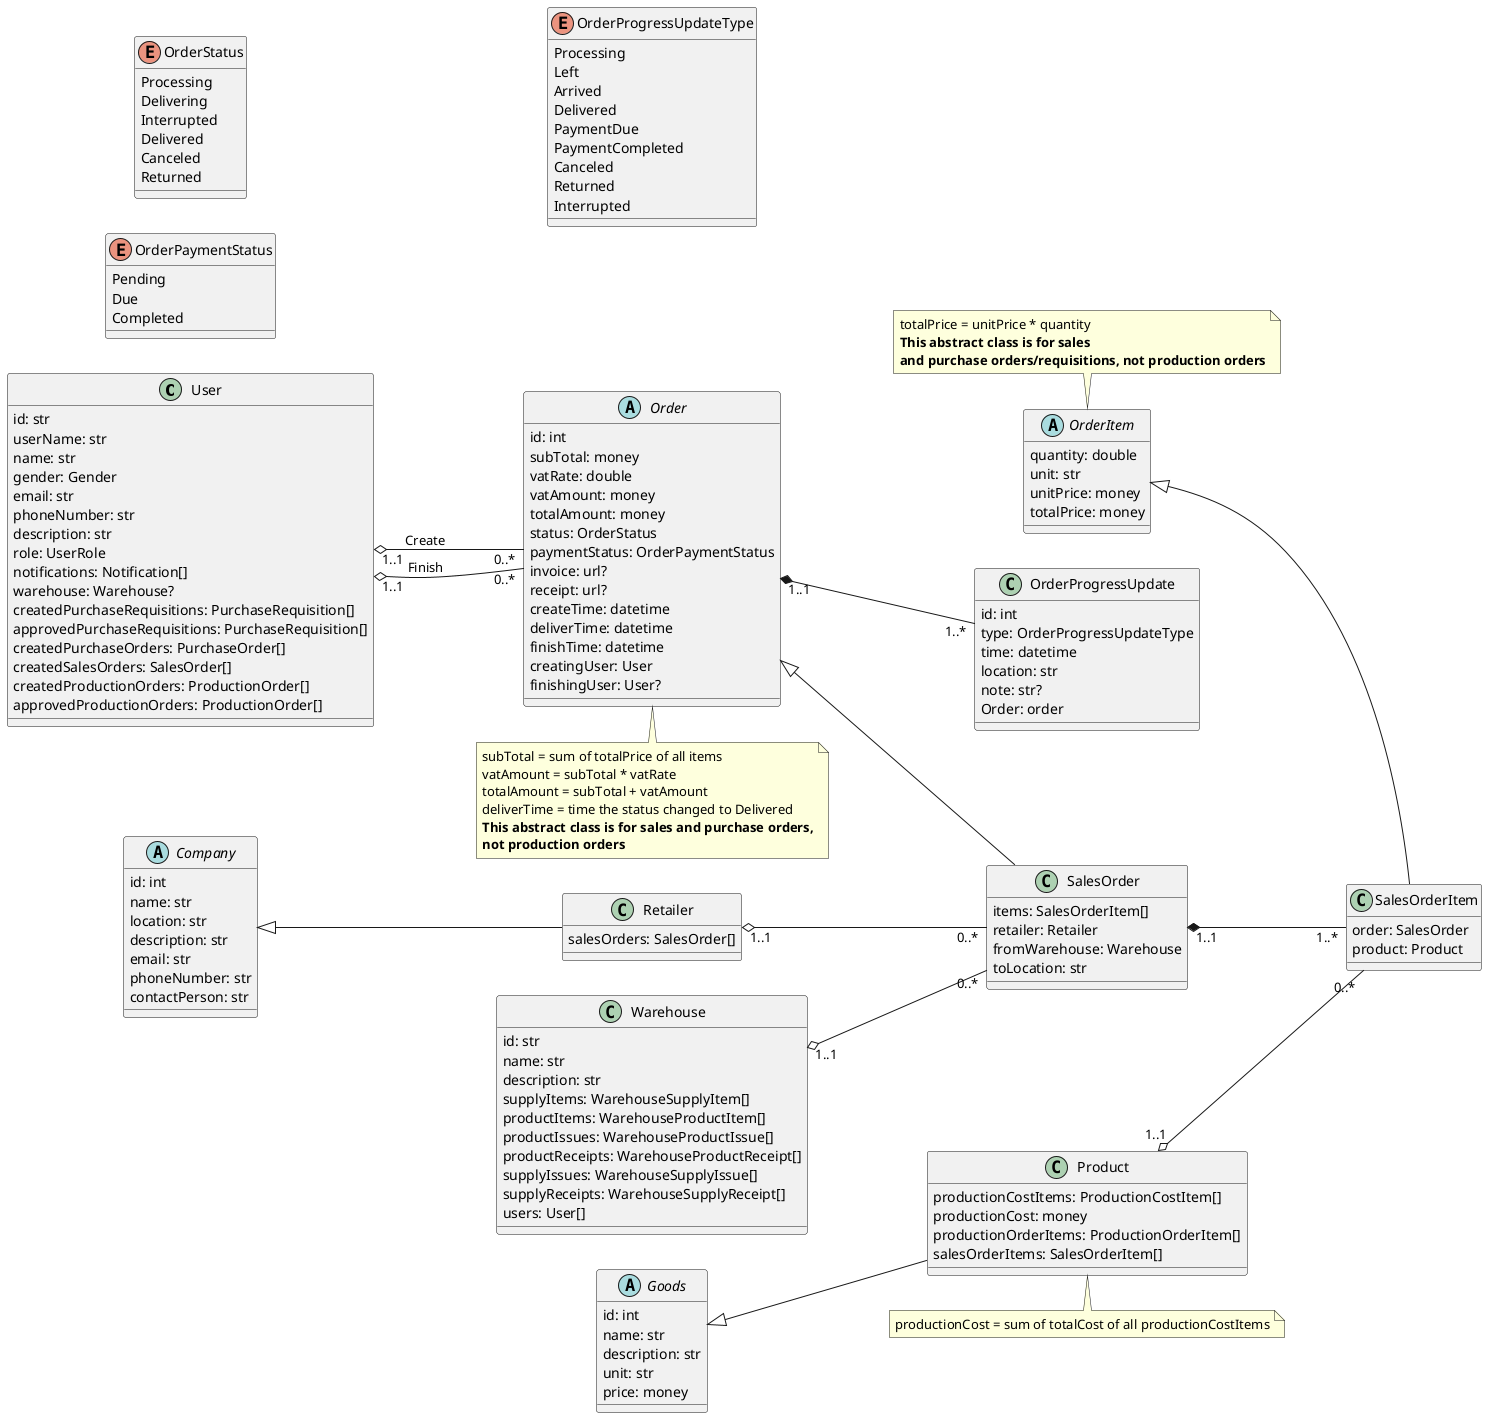@startuml sales
left to right direction

class User {
    id: str
    userName: str
    name: str
    gender: Gender
    email: str
    phoneNumber: str
    description: str
    role: UserRole
    notifications: Notification[]
    warehouse: Warehouse?
    createdPurchaseRequisitions: PurchaseRequisition[]
    approvedPurchaseRequisitions: PurchaseRequisition[]
    createdPurchaseOrders: PurchaseOrder[]
    createdSalesOrders: SalesOrder[]
    createdProductionOrders: ProductionOrder[]
    approvedProductionOrders: ProductionOrder[]
}

abstract Company {
    id: int
    name: str
    location: str
    description: str
    email: str
    phoneNumber: str
    contactPerson: str
}

class Retailer {
    salesOrders: SalesOrder[]
}
Company <|-- Retailer

class Warehouse {
    id: str
    name: str
    description: str
    supplyItems: WarehouseSupplyItem[]
    productItems: WarehouseProductItem[]
    productIssues: WarehouseProductIssue[]
    productReceipts: WarehouseProductReceipt[]
    supplyIssues: WarehouseSupplyIssue[]
    supplyReceipts: WarehouseSupplyReceipt[]
    users: User[]
}

abstract Goods {
    id: int
    name: str
    description: str
    unit: str
    price: money
}

class Product {
    productionCostItems: ProductionCostItem[]
    productionCost: money
    productionOrderItems: ProductionOrderItem[]
    salesOrderItems: SalesOrderItem[]
}
Goods <|-- Product
note bottom: productionCost = sum of totalCost of all productionCostItems

enum OrderStatus {
    Processing
    Delivering
    Interrupted
    Delivered
    Canceled
    Returned
}

enum OrderPaymentStatus {
    Pending
    Due
    Completed
}

abstract Order {
    id: int
    subTotal: money
    vatRate: double
    vatAmount: money
    totalAmount: money
    status: OrderStatus
    paymentStatus: OrderPaymentStatus
    invoice: url?
    receipt: url?
    createTime: datetime
    deliverTime: datetime
    finishTime: datetime
    creatingUser: User
    finishingUser: User?
}
User "1..1" o-- "0..*" Order : Create
User "1..1" o-- "0..*" Order : Finish
note bottom
    subTotal = sum of totalPrice of all items
    vatAmount = subTotal * vatRate
    totalAmount = subTotal + vatAmount
    deliverTime = time the status changed to Delivered
    <b>This abstract class is for sales and purchase orders,
    <b>not production orders
endnote

abstract OrderItem {
    quantity: double
    unit: str
    unitPrice: money
    totalPrice: money
}
note top
    totalPrice = unitPrice * quantity
    <b>This abstract class is for sales
    <b>and purchase orders/requisitions, not production orders
endnote

enum OrderProgressUpdateType {
    Processing
    Left
    Arrived
    Delivered
    PaymentDue
    PaymentCompleted
    Canceled
    Returned
    Interrupted
}

class OrderProgressUpdate {
    id: int
    type: OrderProgressUpdateType
    time: datetime
    location: str
    note: str?
    Order: order
}
Order "1..1" *-- "1..*" OrderProgressUpdate

class SalesOrder {
    items: SalesOrderItem[]
    retailer: Retailer
    fromWarehouse: Warehouse
    toLocation: str
}
Order <|-- SalesOrder
Retailer "1..1" o-- "0..*" SalesOrder
Warehouse "1..1" o-- "0..*" SalesOrder

class SalesOrderItem {
    order: SalesOrder
    product: Product
}
OrderItem <|-- SalesOrderItem
SalesOrder "1..1" *-- "1..*" SalesOrderItem
Product "1..1" o-- "0..*" SalesOrderItem
@enduml